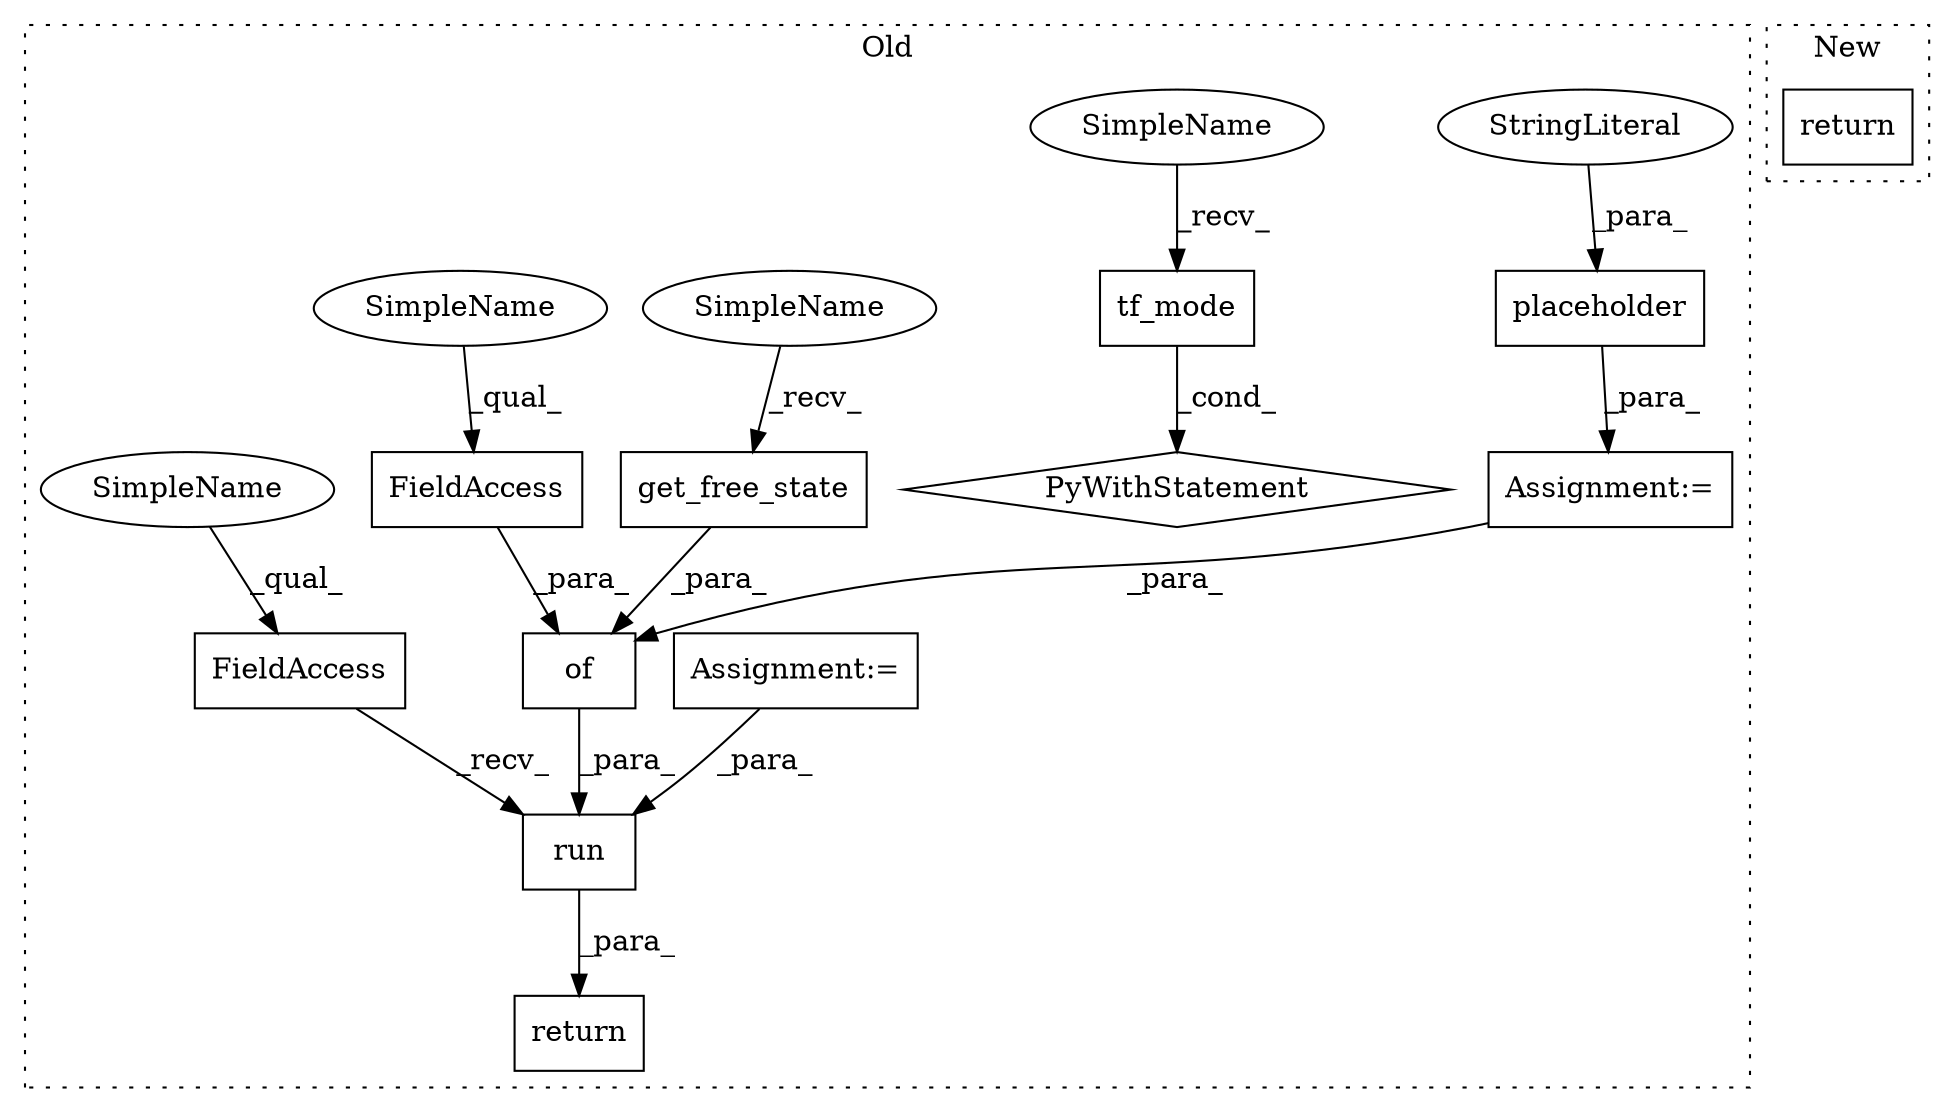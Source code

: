digraph G {
subgraph cluster0 {
1 [label="placeholder" a="32" s="4220,4241" l="12,1" shape="box"];
3 [label="Assignment:=" a="7" s="4208" l="1" shape="box"];
4 [label="return" a="41" s="4475" l="7" shape="box"];
5 [label="run" a="32" s="4496,4592" l="4,1" shape="box"];
6 [label="StringLiteral" a="45" s="4232" l="9" shape="ellipse"];
7 [label="FieldAccess" a="22" s="4482" l="13" shape="box"];
8 [label="get_free_state" a="32" s="4562" l="16" shape="box"];
9 [label="FieldAccess" a="22" s="4541" l="15" shape="box"];
10 [label="of" a="32" s="4538,4591" l="3,1" shape="box"];
11 [label="Assignment:=" a="7" s="4163" l="11" shape="box"];
12 [label="tf_mode" a="32" s="4263" l="9" shape="box"];
13 [label="PyWithStatement" a="104" s="4248,4272" l="10,2" shape="diamond"];
14 [label="SimpleName" a="42" s="4258" l="4" shape="ellipse"];
15 [label="SimpleName" a="42" s="4557" l="4" shape="ellipse"];
16 [label="SimpleName" a="42" s="4541" l="4" shape="ellipse"];
17 [label="SimpleName" a="42" s="4482" l="4" shape="ellipse"];
label = "Old";
style="dotted";
}
subgraph cluster1 {
2 [label="return" a="41" s="4873" l="7" shape="box"];
label = "New";
style="dotted";
}
1 -> 3 [label="_para_"];
3 -> 10 [label="_para_"];
5 -> 4 [label="_para_"];
6 -> 1 [label="_para_"];
7 -> 5 [label="_recv_"];
8 -> 10 [label="_para_"];
9 -> 10 [label="_para_"];
10 -> 5 [label="_para_"];
11 -> 5 [label="_para_"];
12 -> 13 [label="_cond_"];
14 -> 12 [label="_recv_"];
15 -> 8 [label="_recv_"];
16 -> 9 [label="_qual_"];
17 -> 7 [label="_qual_"];
}